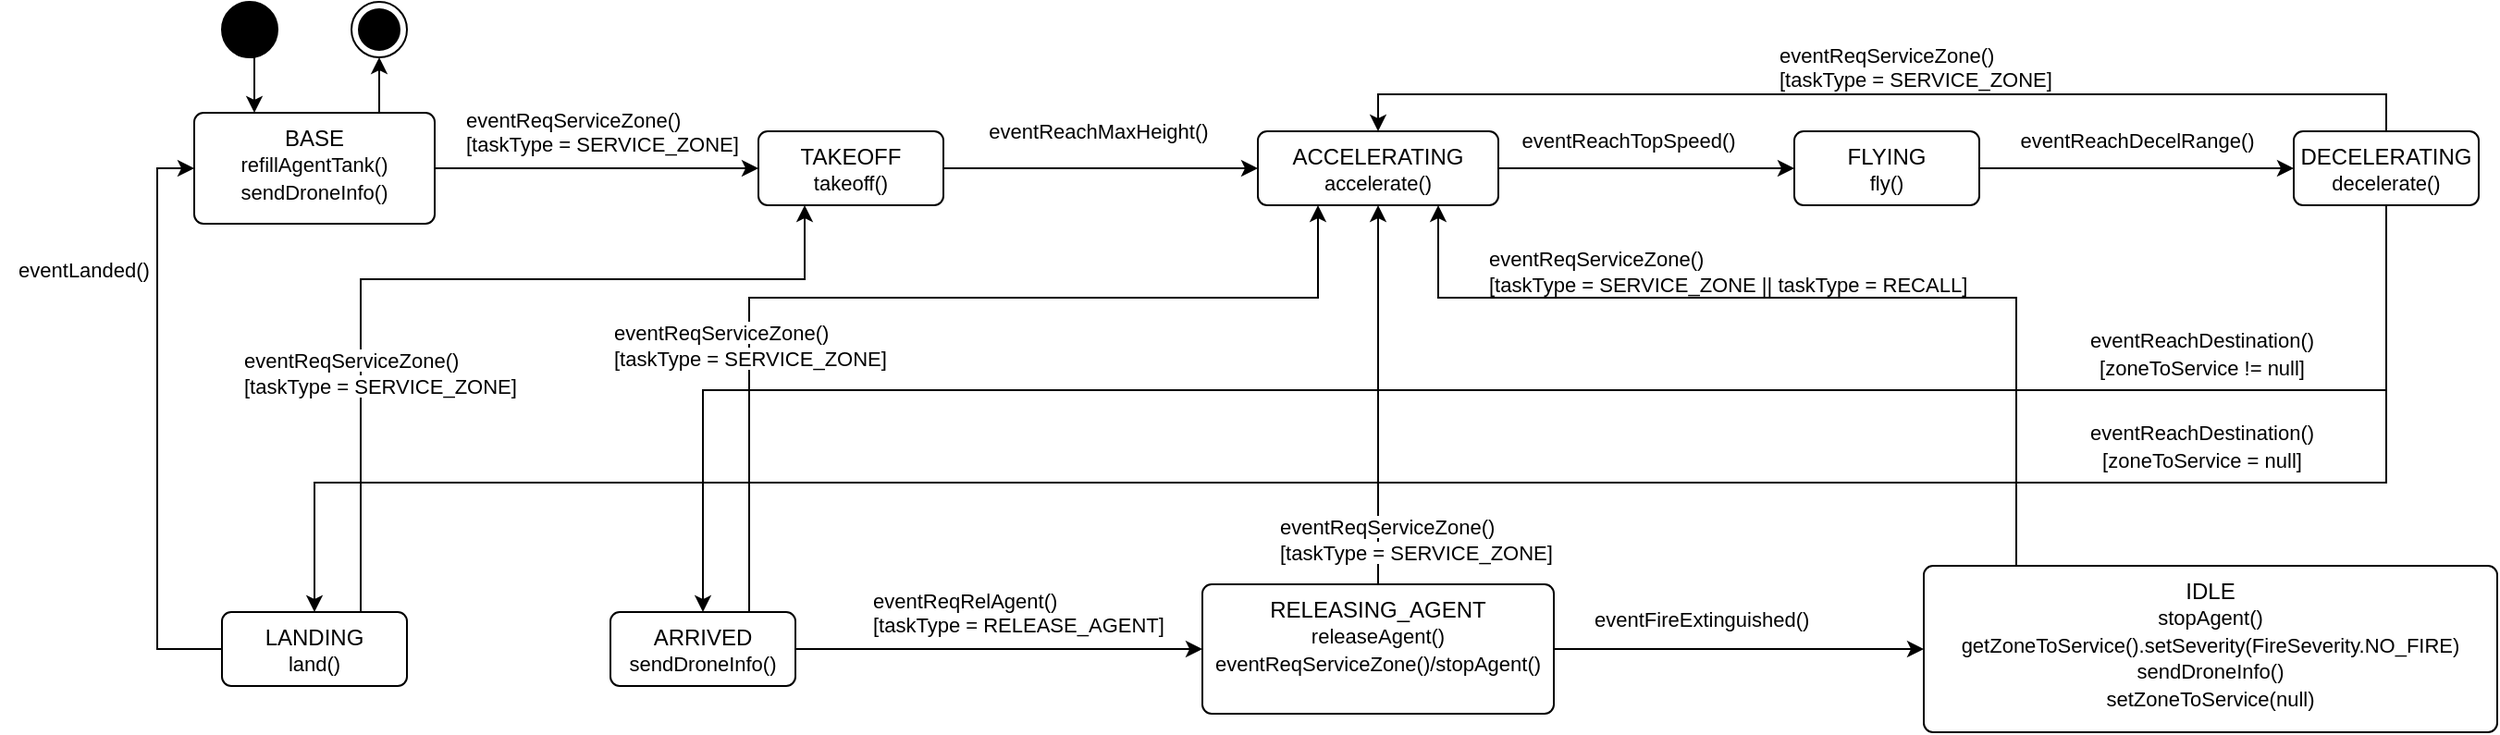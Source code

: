 <mxfile version="26.1.0">
  <diagram name="Page-1" id="IhWmdS7UvB_HFLdV28Bj">
    <mxGraphModel dx="1461" dy="725" grid="1" gridSize="10" guides="1" tooltips="1" connect="1" arrows="1" fold="1" page="1" pageScale="1" pageWidth="4681" pageHeight="3300" math="0" shadow="0">
      <root>
        <mxCell id="0" />
        <mxCell id="1" parent="0" />
        <mxCell id="ptOAySIuDSNhJ5s_2BM6-12" style="edgeStyle=orthogonalEdgeStyle;rounded=0;orthogonalLoop=1;jettySize=auto;html=1;exitX=1;exitY=0.5;exitDx=0;exitDy=0;" edge="1" parent="1" source="ptOAySIuDSNhJ5s_2BM6-1" target="ptOAySIuDSNhJ5s_2BM6-2">
          <mxGeometry relative="1" as="geometry" />
        </mxCell>
        <mxCell id="ptOAySIuDSNhJ5s_2BM6-39" style="edgeStyle=orthogonalEdgeStyle;rounded=0;orthogonalLoop=1;jettySize=auto;html=1;exitX=0.75;exitY=0;exitDx=0;exitDy=0;entryX=0.5;entryY=1;entryDx=0;entryDy=0;" edge="1" parent="1" source="ptOAySIuDSNhJ5s_2BM6-1" target="ptOAySIuDSNhJ5s_2BM6-38">
          <mxGeometry relative="1" as="geometry" />
        </mxCell>
        <mxCell id="ptOAySIuDSNhJ5s_2BM6-1" value="&lt;div&gt;&lt;span style=&quot;background-color: transparent; color: light-dark(rgb(0, 0, 0), rgb(255, 255, 255));&quot;&gt;BASE&lt;/span&gt;&lt;/div&gt;&lt;div&gt;&lt;span style=&quot;background-color: transparent; color: light-dark(rgb(0, 0, 0), rgb(255, 255, 255));&quot;&gt;&lt;font style=&quot;font-size: 11px;&quot;&gt;refillAgentTank()&lt;/font&gt;&lt;/span&gt;&lt;/div&gt;&lt;div&gt;&lt;span style=&quot;background-color: transparent; color: light-dark(rgb(0, 0, 0), rgb(255, 255, 255));&quot;&gt;&lt;font style=&quot;font-size: 11px;&quot;&gt;sendDroneInfo()&lt;/font&gt;&lt;/span&gt;&lt;/div&gt;" style="html=1;align=center;verticalAlign=top;rounded=1;absoluteArcSize=1;arcSize=10;dashed=0;whiteSpace=wrap;" vertex="1" parent="1">
          <mxGeometry x="195" y="230" width="130" height="60" as="geometry" />
        </mxCell>
        <mxCell id="ptOAySIuDSNhJ5s_2BM6-13" style="edgeStyle=orthogonalEdgeStyle;rounded=0;orthogonalLoop=1;jettySize=auto;html=1;exitX=1;exitY=0.5;exitDx=0;exitDy=0;" edge="1" parent="1" source="ptOAySIuDSNhJ5s_2BM6-2" target="ptOAySIuDSNhJ5s_2BM6-3">
          <mxGeometry relative="1" as="geometry" />
        </mxCell>
        <mxCell id="ptOAySIuDSNhJ5s_2BM6-2" value="TAKEOFF&lt;div&gt;&lt;font style=&quot;font-size: 11px;&quot;&gt;takeoff()&lt;/font&gt;&lt;/div&gt;" style="html=1;align=center;verticalAlign=top;rounded=1;absoluteArcSize=1;arcSize=10;dashed=0;whiteSpace=wrap;" vertex="1" parent="1">
          <mxGeometry x="500" y="240" width="100" height="40" as="geometry" />
        </mxCell>
        <mxCell id="ptOAySIuDSNhJ5s_2BM6-14" style="edgeStyle=orthogonalEdgeStyle;rounded=0;orthogonalLoop=1;jettySize=auto;html=1;exitX=1;exitY=0.5;exitDx=0;exitDy=0;entryX=0;entryY=0.5;entryDx=0;entryDy=0;" edge="1" parent="1" source="ptOAySIuDSNhJ5s_2BM6-3" target="ptOAySIuDSNhJ5s_2BM6-4">
          <mxGeometry relative="1" as="geometry" />
        </mxCell>
        <mxCell id="ptOAySIuDSNhJ5s_2BM6-3" value="ACCELERATING&lt;div&gt;&lt;font style=&quot;font-size: 11px;&quot;&gt;accelerate()&lt;/font&gt;&lt;/div&gt;" style="html=1;align=center;verticalAlign=top;rounded=1;absoluteArcSize=1;arcSize=10;dashed=0;whiteSpace=wrap;" vertex="1" parent="1">
          <mxGeometry x="770" y="240" width="130" height="40" as="geometry" />
        </mxCell>
        <mxCell id="ptOAySIuDSNhJ5s_2BM6-15" style="edgeStyle=orthogonalEdgeStyle;rounded=0;orthogonalLoop=1;jettySize=auto;html=1;exitX=1;exitY=0.5;exitDx=0;exitDy=0;entryX=0;entryY=0.5;entryDx=0;entryDy=0;" edge="1" parent="1" source="ptOAySIuDSNhJ5s_2BM6-4" target="ptOAySIuDSNhJ5s_2BM6-5">
          <mxGeometry relative="1" as="geometry" />
        </mxCell>
        <mxCell id="ptOAySIuDSNhJ5s_2BM6-4" value="FLYING&lt;div&gt;&lt;font style=&quot;font-size: 11px;&quot;&gt;fly()&lt;/font&gt;&lt;/div&gt;" style="html=1;align=center;verticalAlign=top;rounded=1;absoluteArcSize=1;arcSize=10;dashed=0;whiteSpace=wrap;" vertex="1" parent="1">
          <mxGeometry x="1060" y="240" width="100" height="40" as="geometry" />
        </mxCell>
        <mxCell id="ptOAySIuDSNhJ5s_2BM6-16" style="edgeStyle=orthogonalEdgeStyle;rounded=0;orthogonalLoop=1;jettySize=auto;html=1;exitX=0.5;exitY=1;exitDx=0;exitDy=0;entryX=0.5;entryY=0;entryDx=0;entryDy=0;" edge="1" parent="1" source="ptOAySIuDSNhJ5s_2BM6-5" target="ptOAySIuDSNhJ5s_2BM6-6">
          <mxGeometry relative="1" as="geometry">
            <Array as="points">
              <mxPoint x="1380" y="430" />
              <mxPoint x="260" y="430" />
            </Array>
          </mxGeometry>
        </mxCell>
        <mxCell id="ptOAySIuDSNhJ5s_2BM6-17" style="edgeStyle=orthogonalEdgeStyle;rounded=0;orthogonalLoop=1;jettySize=auto;html=1;exitX=0.5;exitY=1;exitDx=0;exitDy=0;entryX=0.5;entryY=0;entryDx=0;entryDy=0;" edge="1" parent="1" source="ptOAySIuDSNhJ5s_2BM6-5" target="ptOAySIuDSNhJ5s_2BM6-7">
          <mxGeometry relative="1" as="geometry">
            <Array as="points">
              <mxPoint x="1380" y="380" />
              <mxPoint x="470" y="380" />
            </Array>
          </mxGeometry>
        </mxCell>
        <mxCell id="ptOAySIuDSNhJ5s_2BM6-21" style="edgeStyle=orthogonalEdgeStyle;rounded=0;orthogonalLoop=1;jettySize=auto;html=1;exitX=0.5;exitY=0;exitDx=0;exitDy=0;entryX=0.5;entryY=0;entryDx=0;entryDy=0;" edge="1" parent="1" source="ptOAySIuDSNhJ5s_2BM6-5" target="ptOAySIuDSNhJ5s_2BM6-3">
          <mxGeometry relative="1" as="geometry" />
        </mxCell>
        <mxCell id="ptOAySIuDSNhJ5s_2BM6-5" value="DECELERATING&lt;div&gt;&lt;font style=&quot;font-size: 11px;&quot;&gt;decelerate()&lt;/font&gt;&lt;/div&gt;" style="html=1;align=center;verticalAlign=top;rounded=1;absoluteArcSize=1;arcSize=10;dashed=0;whiteSpace=wrap;" vertex="1" parent="1">
          <mxGeometry x="1330" y="240" width="100" height="40" as="geometry" />
        </mxCell>
        <mxCell id="ptOAySIuDSNhJ5s_2BM6-22" style="edgeStyle=orthogonalEdgeStyle;rounded=0;orthogonalLoop=1;jettySize=auto;html=1;exitX=0;exitY=0.5;exitDx=0;exitDy=0;entryX=0;entryY=0.5;entryDx=0;entryDy=0;" edge="1" parent="1" source="ptOAySIuDSNhJ5s_2BM6-6" target="ptOAySIuDSNhJ5s_2BM6-1">
          <mxGeometry relative="1" as="geometry" />
        </mxCell>
        <mxCell id="ptOAySIuDSNhJ5s_2BM6-23" style="edgeStyle=orthogonalEdgeStyle;rounded=0;orthogonalLoop=1;jettySize=auto;html=1;exitX=0.75;exitY=0;exitDx=0;exitDy=0;entryX=0.25;entryY=1;entryDx=0;entryDy=0;" edge="1" parent="1" source="ptOAySIuDSNhJ5s_2BM6-6" target="ptOAySIuDSNhJ5s_2BM6-2">
          <mxGeometry relative="1" as="geometry">
            <Array as="points">
              <mxPoint x="285" y="320" />
              <mxPoint x="525" y="320" />
            </Array>
          </mxGeometry>
        </mxCell>
        <mxCell id="ptOAySIuDSNhJ5s_2BM6-6" value="LANDING&lt;div&gt;&lt;font style=&quot;font-size: 11px;&quot;&gt;land()&lt;/font&gt;&lt;/div&gt;" style="html=1;align=center;verticalAlign=top;rounded=1;absoluteArcSize=1;arcSize=10;dashed=0;whiteSpace=wrap;" vertex="1" parent="1">
          <mxGeometry x="210" y="500" width="100" height="40" as="geometry" />
        </mxCell>
        <mxCell id="ptOAySIuDSNhJ5s_2BM6-18" style="edgeStyle=orthogonalEdgeStyle;rounded=0;orthogonalLoop=1;jettySize=auto;html=1;exitX=1;exitY=0.5;exitDx=0;exitDy=0;entryX=0;entryY=0.5;entryDx=0;entryDy=0;" edge="1" parent="1" source="ptOAySIuDSNhJ5s_2BM6-7" target="ptOAySIuDSNhJ5s_2BM6-8">
          <mxGeometry relative="1" as="geometry" />
        </mxCell>
        <mxCell id="ptOAySIuDSNhJ5s_2BM6-25" style="edgeStyle=orthogonalEdgeStyle;rounded=0;orthogonalLoop=1;jettySize=auto;html=1;exitX=0.75;exitY=0;exitDx=0;exitDy=0;entryX=0.25;entryY=1;entryDx=0;entryDy=0;" edge="1" parent="1" source="ptOAySIuDSNhJ5s_2BM6-7" target="ptOAySIuDSNhJ5s_2BM6-3">
          <mxGeometry relative="1" as="geometry">
            <Array as="points">
              <mxPoint x="505" y="330" />
              <mxPoint x="690" y="330" />
            </Array>
          </mxGeometry>
        </mxCell>
        <mxCell id="ptOAySIuDSNhJ5s_2BM6-7" value="ARRIVED&lt;div&gt;&lt;font style=&quot;font-size: 11px;&quot;&gt;sendDroneInfo()&lt;/font&gt;&lt;/div&gt;" style="html=1;align=center;verticalAlign=top;rounded=1;absoluteArcSize=1;arcSize=10;dashed=0;whiteSpace=wrap;" vertex="1" parent="1">
          <mxGeometry x="420" y="500" width="100" height="40" as="geometry" />
        </mxCell>
        <mxCell id="ptOAySIuDSNhJ5s_2BM6-19" style="edgeStyle=orthogonalEdgeStyle;rounded=0;orthogonalLoop=1;jettySize=auto;html=1;exitX=1;exitY=0.5;exitDx=0;exitDy=0;entryX=0;entryY=0.5;entryDx=0;entryDy=0;" edge="1" parent="1" source="ptOAySIuDSNhJ5s_2BM6-8" target="ptOAySIuDSNhJ5s_2BM6-9">
          <mxGeometry relative="1" as="geometry" />
        </mxCell>
        <mxCell id="ptOAySIuDSNhJ5s_2BM6-20" style="edgeStyle=orthogonalEdgeStyle;rounded=0;orthogonalLoop=1;jettySize=auto;html=1;exitX=0.5;exitY=0;exitDx=0;exitDy=0;entryX=0.5;entryY=1;entryDx=0;entryDy=0;" edge="1" parent="1" source="ptOAySIuDSNhJ5s_2BM6-8" target="ptOAySIuDSNhJ5s_2BM6-3">
          <mxGeometry relative="1" as="geometry" />
        </mxCell>
        <mxCell id="ptOAySIuDSNhJ5s_2BM6-8" value="RELEASING_AGENT&lt;div&gt;&lt;font style=&quot;font-size: 11px;&quot;&gt;releaseAgent()&lt;/font&gt;&lt;/div&gt;&lt;div&gt;&lt;font style=&quot;font-size: 11px;&quot;&gt;eventReqServiceZone()/stopAgent()&lt;/font&gt;&lt;/div&gt;" style="html=1;align=center;verticalAlign=top;rounded=1;absoluteArcSize=1;arcSize=10;dashed=0;whiteSpace=wrap;" vertex="1" parent="1">
          <mxGeometry x="740" y="485" width="190" height="70" as="geometry" />
        </mxCell>
        <mxCell id="ptOAySIuDSNhJ5s_2BM6-24" style="edgeStyle=orthogonalEdgeStyle;rounded=0;orthogonalLoop=1;jettySize=auto;html=1;exitX=0.5;exitY=0;exitDx=0;exitDy=0;entryX=0.75;entryY=1;entryDx=0;entryDy=0;" edge="1" parent="1" source="ptOAySIuDSNhJ5s_2BM6-9" target="ptOAySIuDSNhJ5s_2BM6-3">
          <mxGeometry relative="1" as="geometry">
            <mxPoint x="1370" y="420" as="sourcePoint" />
            <mxPoint x="867.5" y="280" as="targetPoint" />
            <Array as="points">
              <mxPoint x="1285" y="500" />
              <mxPoint x="1210" y="500" />
              <mxPoint x="1210" y="480" />
              <mxPoint x="1180" y="480" />
              <mxPoint x="1180" y="330" />
              <mxPoint x="868" y="330" />
            </Array>
          </mxGeometry>
        </mxCell>
        <mxCell id="ptOAySIuDSNhJ5s_2BM6-9" value="&lt;font style=&quot;font-size: 12px;&quot;&gt;IDLE&lt;/font&gt;&lt;div&gt;&lt;font style=&quot;font-size: 11px;&quot;&gt;stopAgent()&lt;/font&gt;&lt;/div&gt;&lt;div&gt;&lt;font style=&quot;&quot;&gt;&lt;span style=&quot;font-size: 11px;&quot;&gt;getZoneToService().setSeverity(FireSeverity.NO_FIRE)&lt;/span&gt;&lt;/font&gt;&lt;/div&gt;&lt;div&gt;&lt;font style=&quot;&quot;&gt;&lt;span style=&quot;font-size: 11px;&quot;&gt;sendDroneInfo()&lt;/span&gt;&lt;/font&gt;&lt;/div&gt;&lt;div&gt;&lt;font style=&quot;&quot;&gt;&lt;span style=&quot;font-size: 11px;&quot;&gt;setZoneToService(null)&lt;/span&gt;&lt;/font&gt;&lt;/div&gt;" style="html=1;align=center;verticalAlign=top;rounded=1;absoluteArcSize=1;arcSize=10;dashed=0;whiteSpace=wrap;" vertex="1" parent="1">
          <mxGeometry x="1130" y="475" width="310" height="90" as="geometry" />
        </mxCell>
        <mxCell id="ptOAySIuDSNhJ5s_2BM6-11" style="edgeStyle=orthogonalEdgeStyle;rounded=0;orthogonalLoop=1;jettySize=auto;html=1;exitX=0.5;exitY=1;exitDx=0;exitDy=0;entryX=0.25;entryY=0;entryDx=0;entryDy=0;" edge="1" parent="1" source="ptOAySIuDSNhJ5s_2BM6-10" target="ptOAySIuDSNhJ5s_2BM6-1">
          <mxGeometry relative="1" as="geometry" />
        </mxCell>
        <mxCell id="ptOAySIuDSNhJ5s_2BM6-10" value="" style="ellipse;fillColor=strokeColor;html=1;" vertex="1" parent="1">
          <mxGeometry x="210" y="170" width="30" height="30" as="geometry" />
        </mxCell>
        <mxCell id="ptOAySIuDSNhJ5s_2BM6-26" value="&lt;span style=&quot;color: rgb(0, 0, 0); font-family: Helvetica; font-size: 11px; font-style: normal; font-variant-ligatures: normal; font-variant-caps: normal; font-weight: 400; letter-spacing: normal; orphans: 2; text-align: center; text-indent: 0px; text-transform: none; widows: 2; word-spacing: 0px; -webkit-text-stroke-width: 0px; white-space: nowrap; background-color: rgb(255, 255, 255); text-decoration-thickness: initial; text-decoration-style: initial; text-decoration-color: initial; display: inline !important; float: none;&quot;&gt;eventReqServiceZone()&amp;nbsp;&lt;/span&gt;&lt;div style=&quot;forced-color-adjust: none; color: rgb(0, 0, 0); font-family: Helvetica; font-size: 11px; font-style: normal; font-variant-ligatures: normal; font-variant-caps: normal; font-weight: 400; letter-spacing: normal; orphans: 2; text-align: center; text-indent: 0px; text-transform: none; widows: 2; word-spacing: 0px; -webkit-text-stroke-width: 0px; white-space: nowrap; text-decoration-thickness: initial; text-decoration-style: initial; text-decoration-color: initial;&quot;&gt;[taskType = SERVICE_ZONE]&lt;/div&gt;" style="text;whiteSpace=wrap;html=1;" vertex="1" parent="1">
          <mxGeometry x="340" y="220" width="150" height="40" as="geometry" />
        </mxCell>
        <mxCell id="ptOAySIuDSNhJ5s_2BM6-28" value="&lt;font style=&quot;font-size: 11px;&quot;&gt;eventReachMaxHeight()&amp;nbsp;&lt;/font&gt;" style="text;html=1;align=center;verticalAlign=middle;resizable=0;points=[];autosize=1;strokeColor=none;fillColor=none;" vertex="1" parent="1">
          <mxGeometry x="610" y="225" width="150" height="30" as="geometry" />
        </mxCell>
        <mxCell id="ptOAySIuDSNhJ5s_2BM6-29" value="&lt;font style=&quot;font-size: 11px;&quot;&gt;eventReachTopSpeed()&lt;/font&gt;" style="text;html=1;align=center;verticalAlign=middle;resizable=0;points=[];autosize=1;strokeColor=none;fillColor=none;" vertex="1" parent="1">
          <mxGeometry x="900" y="230" width="140" height="30" as="geometry" />
        </mxCell>
        <mxCell id="ptOAySIuDSNhJ5s_2BM6-30" value="&lt;font style=&quot;font-size: 11px;&quot;&gt;eventReachDecelRange()&lt;/font&gt;" style="text;html=1;align=center;verticalAlign=middle;resizable=0;points=[];autosize=1;strokeColor=none;fillColor=none;" vertex="1" parent="1">
          <mxGeometry x="1170" y="230" width="150" height="30" as="geometry" />
        </mxCell>
        <mxCell id="ptOAySIuDSNhJ5s_2BM6-33" value="&lt;font style=&quot;font-size: 11px;&quot;&gt;eventReachDestination()&lt;/font&gt;&lt;div&gt;&lt;font style=&quot;font-size: 11px;&quot;&gt;[zoneToService = null]&lt;/font&gt;&lt;/div&gt;" style="text;html=1;align=center;verticalAlign=middle;resizable=0;points=[];autosize=1;strokeColor=none;fillColor=none;" vertex="1" parent="1">
          <mxGeometry x="1210" y="390" width="140" height="40" as="geometry" />
        </mxCell>
        <mxCell id="ptOAySIuDSNhJ5s_2BM6-36" value="&lt;font style=&quot;font-size: 11px;&quot;&gt;eventLanded()&lt;/font&gt;" style="text;html=1;align=center;verticalAlign=middle;resizable=0;points=[];autosize=1;strokeColor=none;fillColor=none;" vertex="1" parent="1">
          <mxGeometry x="90" y="300" width="90" height="30" as="geometry" />
        </mxCell>
        <mxCell id="ptOAySIuDSNhJ5s_2BM6-38" value="" style="ellipse;html=1;shape=endState;fillColor=strokeColor;" vertex="1" parent="1">
          <mxGeometry x="280" y="170" width="30" height="30" as="geometry" />
        </mxCell>
        <mxCell id="ptOAySIuDSNhJ5s_2BM6-41" value="&lt;font style=&quot;font-size: 11px;&quot;&gt;eventReachDestination()&lt;/font&gt;&lt;div&gt;&lt;font style=&quot;font-size: 11px;&quot;&gt;[zoneToService != null]&lt;/font&gt;&lt;/div&gt;" style="text;html=1;align=center;verticalAlign=middle;resizable=0;points=[];autosize=1;strokeColor=none;fillColor=none;" vertex="1" parent="1">
          <mxGeometry x="1210" y="340" width="140" height="40" as="geometry" />
        </mxCell>
        <mxCell id="ptOAySIuDSNhJ5s_2BM6-44" value="&lt;span style=&quot;color: rgb(0, 0, 0); font-family: Helvetica; font-size: 11px; font-style: normal; font-variant-ligatures: normal; font-variant-caps: normal; font-weight: 400; letter-spacing: normal; orphans: 2; text-align: center; text-indent: 0px; text-transform: none; widows: 2; word-spacing: 0px; -webkit-text-stroke-width: 0px; white-space: nowrap; background-color: rgb(255, 255, 255); text-decoration-thickness: initial; text-decoration-style: initial; text-decoration-color: initial; float: none; display: inline !important;&quot;&gt;eventReqRelAgent()&amp;nbsp;&lt;/span&gt;&lt;div style=&quot;forced-color-adjust: none; color: rgb(0, 0, 0); font-family: Helvetica; font-size: 11px; font-style: normal; font-variant-ligatures: normal; font-variant-caps: normal; font-weight: 400; letter-spacing: normal; orphans: 2; text-align: center; text-indent: 0px; text-transform: none; widows: 2; word-spacing: 0px; -webkit-text-stroke-width: 0px; white-space: nowrap; text-decoration-thickness: initial; text-decoration-style: initial; text-decoration-color: initial;&quot;&gt;[taskType = RELEASE_AGENT]&lt;/div&gt;" style="text;whiteSpace=wrap;html=1;" vertex="1" parent="1">
          <mxGeometry x="560" y="480" width="150" height="40" as="geometry" />
        </mxCell>
        <mxCell id="ptOAySIuDSNhJ5s_2BM6-45" value="&lt;span style=&quot;color: rgb(0, 0, 0); font-family: Helvetica; font-size: 11px; font-style: normal; font-variant-ligatures: normal; font-variant-caps: normal; font-weight: 400; letter-spacing: normal; orphans: 2; text-align: center; text-indent: 0px; text-transform: none; widows: 2; word-spacing: 0px; -webkit-text-stroke-width: 0px; white-space: nowrap; background-color: rgb(255, 255, 255); text-decoration-thickness: initial; text-decoration-style: initial; text-decoration-color: initial; float: none; display: inline !important;&quot;&gt;eventFireExtinguished()&amp;nbsp;&lt;/span&gt;" style="text;whiteSpace=wrap;html=1;" vertex="1" parent="1">
          <mxGeometry x="950" y="490" width="150" height="20" as="geometry" />
        </mxCell>
        <mxCell id="ptOAySIuDSNhJ5s_2BM6-46" value="&lt;span style=&quot;color: rgb(0, 0, 0); font-family: Helvetica; font-size: 11px; font-style: normal; font-variant-ligatures: normal; font-variant-caps: normal; font-weight: 400; letter-spacing: normal; orphans: 2; text-align: center; text-indent: 0px; text-transform: none; widows: 2; word-spacing: 0px; -webkit-text-stroke-width: 0px; white-space: nowrap; background-color: rgb(255, 255, 255); text-decoration-thickness: initial; text-decoration-style: initial; text-decoration-color: initial; float: none; display: inline !important;&quot;&gt;eventReqServiceZone()&amp;nbsp;&lt;/span&gt;&lt;div&gt;&lt;span style=&quot;color: rgb(0, 0, 0); font-family: Helvetica; font-size: 11px; font-style: normal; font-variant-ligatures: normal; font-variant-caps: normal; font-weight: 400; letter-spacing: normal; orphans: 2; text-align: center; text-indent: 0px; text-transform: none; widows: 2; word-spacing: 0px; -webkit-text-stroke-width: 0px; white-space: nowrap; background-color: rgb(255, 255, 255); text-decoration-thickness: initial; text-decoration-style: initial; text-decoration-color: initial; float: none; display: inline !important;&quot;&gt;[taskType = SERVICE_ZONE]&lt;/span&gt;&lt;/div&gt;" style="text;whiteSpace=wrap;html=1;" vertex="1" parent="1">
          <mxGeometry x="780" y="440" width="180" height="40" as="geometry" />
        </mxCell>
        <mxCell id="ptOAySIuDSNhJ5s_2BM6-51" value="&lt;span style=&quot;color: rgb(0, 0, 0); font-family: Helvetica; font-size: 11px; font-style: normal; font-variant-ligatures: normal; font-variant-caps: normal; font-weight: 400; letter-spacing: normal; orphans: 2; text-align: center; text-indent: 0px; text-transform: none; widows: 2; word-spacing: 0px; -webkit-text-stroke-width: 0px; white-space: nowrap; background-color: rgb(255, 255, 255); text-decoration-thickness: initial; text-decoration-style: initial; text-decoration-color: initial; float: none; display: inline !important;&quot;&gt;eventReqServiceZone()&amp;nbsp;&lt;/span&gt;&lt;div&gt;&lt;span style=&quot;color: rgb(0, 0, 0); font-family: Helvetica; font-size: 11px; font-style: normal; font-variant-ligatures: normal; font-variant-caps: normal; font-weight: 400; letter-spacing: normal; orphans: 2; text-align: center; text-indent: 0px; text-transform: none; widows: 2; word-spacing: 0px; -webkit-text-stroke-width: 0px; white-space: nowrap; background-color: rgb(255, 255, 255); text-decoration-thickness: initial; text-decoration-style: initial; text-decoration-color: initial; float: none; display: inline !important;&quot;&gt;[taskType = SERVICE_ZONE || taskType = RECALL&lt;/span&gt;&lt;span style=&quot;background-color: light-dark(rgb(255, 255, 255), rgb(18, 18, 18)); color: light-dark(rgb(0, 0, 0), rgb(237, 237, 237)); font-size: 11px; text-align: center; text-wrap-mode: nowrap;&quot;&gt;]&lt;/span&gt;&lt;/div&gt;" style="text;whiteSpace=wrap;html=1;" vertex="1" parent="1">
          <mxGeometry x="892.5" y="295" width="265" height="40" as="geometry" />
        </mxCell>
        <mxCell id="ptOAySIuDSNhJ5s_2BM6-52" value="&lt;span style=&quot;color: rgb(0, 0, 0); font-family: Helvetica; font-size: 11px; font-style: normal; font-variant-ligatures: normal; font-variant-caps: normal; font-weight: 400; letter-spacing: normal; orphans: 2; text-align: center; text-indent: 0px; text-transform: none; widows: 2; word-spacing: 0px; -webkit-text-stroke-width: 0px; white-space: nowrap; background-color: rgb(255, 255, 255); text-decoration-thickness: initial; text-decoration-style: initial; text-decoration-color: initial; float: none; display: inline !important;&quot;&gt;eventReqServiceZone()&amp;nbsp;&lt;/span&gt;&lt;div&gt;&lt;span style=&quot;color: rgb(0, 0, 0); font-family: Helvetica; font-size: 11px; font-style: normal; font-variant-ligatures: normal; font-variant-caps: normal; font-weight: 400; letter-spacing: normal; orphans: 2; text-align: center; text-indent: 0px; text-transform: none; widows: 2; word-spacing: 0px; -webkit-text-stroke-width: 0px; white-space: nowrap; background-color: rgb(255, 255, 255); text-decoration-thickness: initial; text-decoration-style: initial; text-decoration-color: initial; float: none; display: inline !important;&quot;&gt;[taskType = SERVICE_ZONE]&lt;/span&gt;&lt;/div&gt;" style="text;whiteSpace=wrap;html=1;" vertex="1" parent="1">
          <mxGeometry x="420" y="335" width="180" height="40" as="geometry" />
        </mxCell>
        <mxCell id="ptOAySIuDSNhJ5s_2BM6-53" value="&lt;span style=&quot;color: rgb(0, 0, 0); font-family: Helvetica; font-size: 11px; font-style: normal; font-variant-ligatures: normal; font-variant-caps: normal; font-weight: 400; letter-spacing: normal; orphans: 2; text-align: center; text-indent: 0px; text-transform: none; widows: 2; word-spacing: 0px; -webkit-text-stroke-width: 0px; white-space: nowrap; background-color: rgb(255, 255, 255); text-decoration-thickness: initial; text-decoration-style: initial; text-decoration-color: initial; float: none; display: inline !important;&quot;&gt;eventReqServiceZone()&amp;nbsp;&lt;/span&gt;&lt;div&gt;&lt;span style=&quot;color: rgb(0, 0, 0); font-family: Helvetica; font-size: 11px; font-style: normal; font-variant-ligatures: normal; font-variant-caps: normal; font-weight: 400; letter-spacing: normal; orphans: 2; text-align: center; text-indent: 0px; text-transform: none; widows: 2; word-spacing: 0px; -webkit-text-stroke-width: 0px; white-space: nowrap; background-color: rgb(255, 255, 255); text-decoration-thickness: initial; text-decoration-style: initial; text-decoration-color: initial; float: none; display: inline !important;&quot;&gt;[taskType = SERVICE_ZONE]&lt;/span&gt;&lt;/div&gt;" style="text;whiteSpace=wrap;html=1;" vertex="1" parent="1">
          <mxGeometry x="220" y="350" width="180" height="40" as="geometry" />
        </mxCell>
        <mxCell id="ptOAySIuDSNhJ5s_2BM6-55" value="&lt;span style=&quot;color: rgb(0, 0, 0); font-family: Helvetica; font-size: 11px; font-style: normal; font-variant-ligatures: normal; font-variant-caps: normal; font-weight: 400; letter-spacing: normal; orphans: 2; text-align: center; text-indent: 0px; text-transform: none; widows: 2; word-spacing: 0px; -webkit-text-stroke-width: 0px; white-space: nowrap; background-color: rgb(255, 255, 255); text-decoration-thickness: initial; text-decoration-style: initial; text-decoration-color: initial; display: inline !important; float: none;&quot;&gt;eventReqServiceZone()&amp;nbsp;&lt;/span&gt;&lt;div style=&quot;forced-color-adjust: none; color: rgb(0, 0, 0); font-family: Helvetica; font-size: 11px; font-style: normal; font-variant-ligatures: normal; font-variant-caps: normal; font-weight: 400; letter-spacing: normal; orphans: 2; text-align: center; text-indent: 0px; text-transform: none; widows: 2; word-spacing: 0px; -webkit-text-stroke-width: 0px; white-space: nowrap; text-decoration-thickness: initial; text-decoration-style: initial; text-decoration-color: initial;&quot;&gt;[taskType = SERVICE_ZONE]&lt;/div&gt;" style="text;whiteSpace=wrap;html=1;" vertex="1" parent="1">
          <mxGeometry x="1050" y="185" width="150" height="40" as="geometry" />
        </mxCell>
      </root>
    </mxGraphModel>
  </diagram>
</mxfile>
